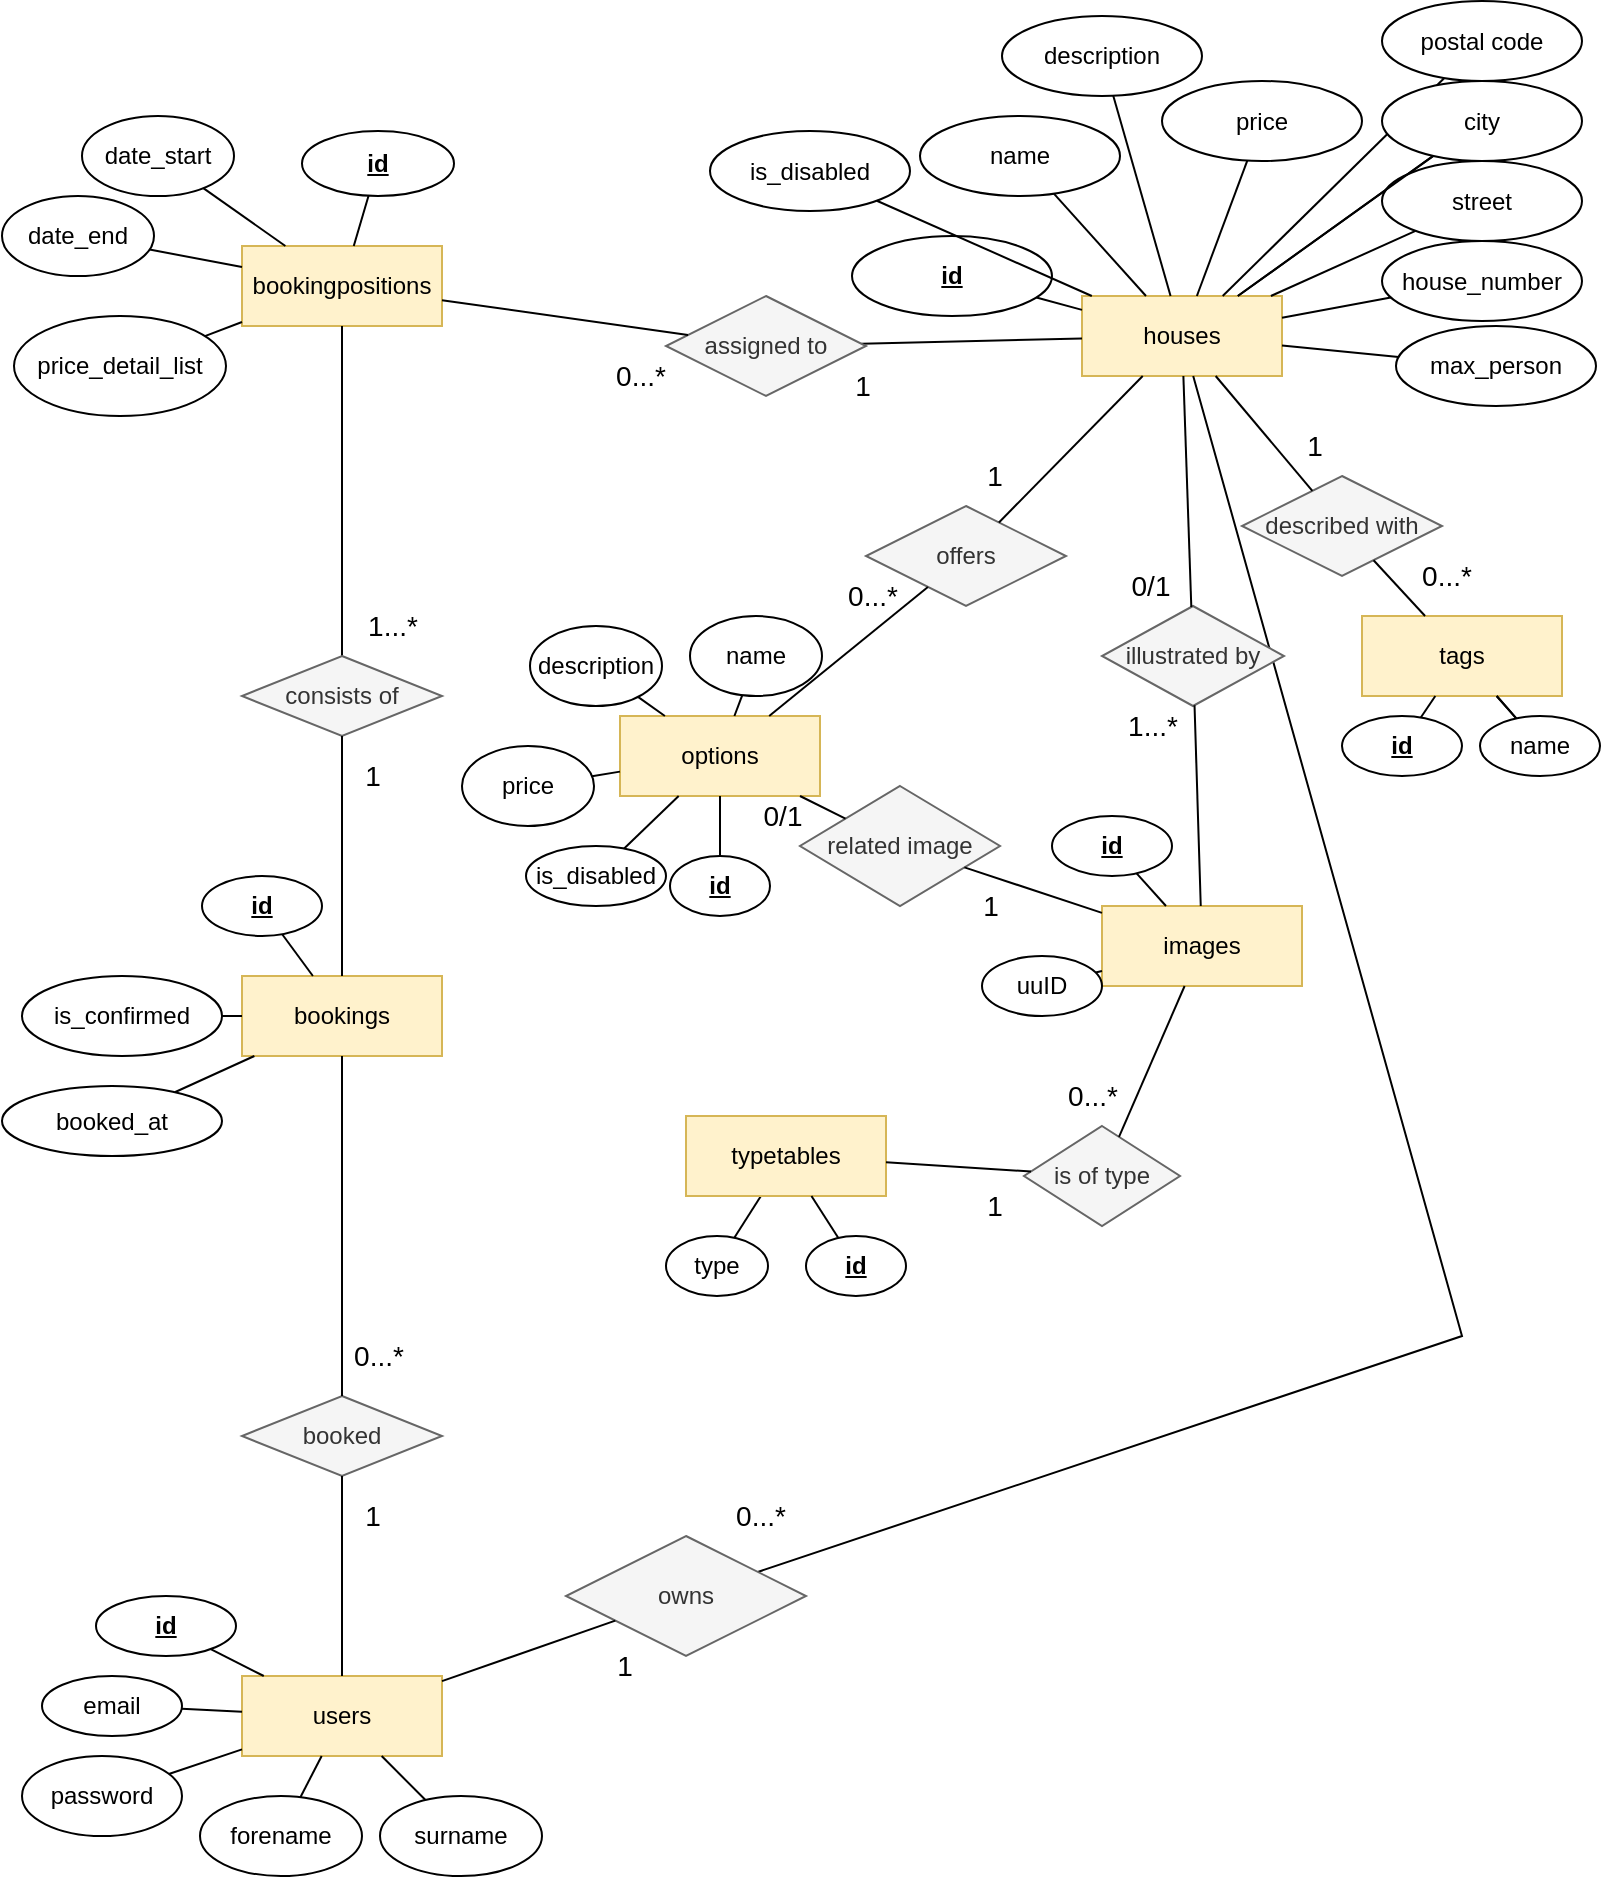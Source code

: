 <mxfile version="22.1.2" type="device">
  <diagram name="Seite-1" id="OsifApjgYvvoh2VOSOsC">
    <mxGraphModel dx="1434" dy="836" grid="1" gridSize="10" guides="1" tooltips="1" connect="1" arrows="1" fold="1" page="1" pageScale="1" pageWidth="827" pageHeight="1169" math="0" shadow="0">
      <root>
        <mxCell id="0" />
        <mxCell id="1" parent="0" />
        <mxCell id="ab5W0s9qCHvpIZwfEwE3-1" value="users" style="whiteSpace=wrap;html=1;align=center;fillColor=#fff2cc;strokeColor=#d6b656;" parent="1" vertex="1">
          <mxGeometry x="130" y="860" width="100" height="40" as="geometry" />
        </mxCell>
        <mxCell id="ab5W0s9qCHvpIZwfEwE3-3" style="rounded=0;orthogonalLoop=1;jettySize=auto;html=1;endArrow=none;endFill=0;" parent="1" source="ab5W0s9qCHvpIZwfEwE3-2" target="ab5W0s9qCHvpIZwfEwE3-1" edge="1">
          <mxGeometry relative="1" as="geometry" />
        </mxCell>
        <mxCell id="ab5W0s9qCHvpIZwfEwE3-2" value="&lt;b&gt;&lt;u&gt;id&lt;br&gt;&lt;/u&gt;&lt;/b&gt;" style="ellipse;whiteSpace=wrap;html=1;align=center;" parent="1" vertex="1">
          <mxGeometry x="57" y="820" width="70" height="30" as="geometry" />
        </mxCell>
        <mxCell id="ab5W0s9qCHvpIZwfEwE3-4" style="rounded=0;orthogonalLoop=1;jettySize=auto;html=1;endArrow=none;endFill=0;" parent="1" source="ab5W0s9qCHvpIZwfEwE3-5" target="ab5W0s9qCHvpIZwfEwE3-1" edge="1">
          <mxGeometry relative="1" as="geometry">
            <mxPoint x="306" y="840" as="targetPoint" />
          </mxGeometry>
        </mxCell>
        <mxCell id="ab5W0s9qCHvpIZwfEwE3-5" value="email" style="ellipse;whiteSpace=wrap;html=1;align=center;" parent="1" vertex="1">
          <mxGeometry x="30" y="860" width="70" height="30" as="geometry" />
        </mxCell>
        <mxCell id="ab5W0s9qCHvpIZwfEwE3-8" style="rounded=0;orthogonalLoop=1;jettySize=auto;html=1;endArrow=none;endFill=0;" parent="1" source="ab5W0s9qCHvpIZwfEwE3-9" target="ab5W0s9qCHvpIZwfEwE3-1" edge="1">
          <mxGeometry relative="1" as="geometry">
            <mxPoint x="240" y="800" as="targetPoint" />
          </mxGeometry>
        </mxCell>
        <mxCell id="ab5W0s9qCHvpIZwfEwE3-9" value="password" style="ellipse;whiteSpace=wrap;html=1;align=center;" parent="1" vertex="1">
          <mxGeometry x="20" y="900" width="80" height="40" as="geometry" />
        </mxCell>
        <mxCell id="ab5W0s9qCHvpIZwfEwE3-10" style="rounded=0;orthogonalLoop=1;jettySize=auto;html=1;endArrow=none;endFill=0;" parent="1" source="ab5W0s9qCHvpIZwfEwE3-11" target="ab5W0s9qCHvpIZwfEwE3-1" edge="1">
          <mxGeometry relative="1" as="geometry">
            <mxPoint x="217" y="770" as="targetPoint" />
          </mxGeometry>
        </mxCell>
        <mxCell id="ab5W0s9qCHvpIZwfEwE3-11" value="forename" style="ellipse;whiteSpace=wrap;html=1;align=center;" parent="1" vertex="1">
          <mxGeometry x="109" y="920" width="81" height="40" as="geometry" />
        </mxCell>
        <mxCell id="ab5W0s9qCHvpIZwfEwE3-12" style="rounded=0;orthogonalLoop=1;jettySize=auto;html=1;endArrow=none;endFill=0;" parent="1" source="ab5W0s9qCHvpIZwfEwE3-13" target="ab5W0s9qCHvpIZwfEwE3-1" edge="1">
          <mxGeometry relative="1" as="geometry">
            <mxPoint x="117" y="770" as="targetPoint" />
          </mxGeometry>
        </mxCell>
        <mxCell id="ab5W0s9qCHvpIZwfEwE3-13" value="surname" style="ellipse;whiteSpace=wrap;html=1;align=center;" parent="1" vertex="1">
          <mxGeometry x="199" y="920" width="81" height="40" as="geometry" />
        </mxCell>
        <mxCell id="ab5W0s9qCHvpIZwfEwE3-16" value="tags" style="whiteSpace=wrap;html=1;align=center;fillColor=#fff2cc;strokeColor=#d6b656;" parent="1" vertex="1">
          <mxGeometry x="690" y="330" width="100" height="40" as="geometry" />
        </mxCell>
        <mxCell id="ab5W0s9qCHvpIZwfEwE3-17" style="rounded=0;orthogonalLoop=1;jettySize=auto;html=1;endArrow=none;endFill=0;" parent="1" source="ab5W0s9qCHvpIZwfEwE3-18" target="ab5W0s9qCHvpIZwfEwE3-16" edge="1">
          <mxGeometry relative="1" as="geometry">
            <mxPoint x="668.333" y="270" as="targetPoint" />
          </mxGeometry>
        </mxCell>
        <mxCell id="ab5W0s9qCHvpIZwfEwE3-18" value="&lt;b&gt;&lt;u&gt;id&lt;/u&gt;&lt;/b&gt;" style="ellipse;whiteSpace=wrap;html=1;align=center;" parent="1" vertex="1">
          <mxGeometry x="680" y="380" width="60" height="30" as="geometry" />
        </mxCell>
        <mxCell id="ab5W0s9qCHvpIZwfEwE3-21" style="rounded=0;orthogonalLoop=1;jettySize=auto;html=1;endArrow=none;endFill=0;" parent="1" source="ab5W0s9qCHvpIZwfEwE3-22" target="ab5W0s9qCHvpIZwfEwE3-16" edge="1">
          <mxGeometry relative="1" as="geometry">
            <mxPoint x="672" y="470" as="targetPoint" />
          </mxGeometry>
        </mxCell>
        <mxCell id="ab5W0s9qCHvpIZwfEwE3-23" value="bookings" style="whiteSpace=wrap;html=1;align=center;fillColor=#fff2cc;strokeColor=#d6b656;" parent="1" vertex="1">
          <mxGeometry x="130" y="510" width="100" height="40" as="geometry" />
        </mxCell>
        <mxCell id="ab5W0s9qCHvpIZwfEwE3-24" value="bookingpositions" style="whiteSpace=wrap;html=1;align=center;fillColor=#fff2cc;strokeColor=#d6b656;" parent="1" vertex="1">
          <mxGeometry x="130" y="145" width="100" height="40" as="geometry" />
        </mxCell>
        <mxCell id="ab5W0s9qCHvpIZwfEwE3-25" style="rounded=0;orthogonalLoop=1;jettySize=auto;html=1;endArrow=none;endFill=0;" parent="1" source="ab5W0s9qCHvpIZwfEwE3-26" target="ab5W0s9qCHvpIZwfEwE3-24" edge="1">
          <mxGeometry relative="1" as="geometry">
            <mxPoint x="50" y="165" as="targetPoint" />
          </mxGeometry>
        </mxCell>
        <mxCell id="ab5W0s9qCHvpIZwfEwE3-26" value="&lt;b&gt;&lt;u&gt;id&lt;/u&gt;&lt;/b&gt;" style="ellipse;whiteSpace=wrap;html=1;align=center;" parent="1" vertex="1">
          <mxGeometry x="160" y="87.5" width="76" height="32.5" as="geometry" />
        </mxCell>
        <mxCell id="ab5W0s9qCHvpIZwfEwE3-29" value="houses" style="whiteSpace=wrap;html=1;align=center;fillColor=#fff2cc;strokeColor=#d6b656;" parent="1" vertex="1">
          <mxGeometry x="550" y="170" width="100" height="40" as="geometry" />
        </mxCell>
        <mxCell id="ab5W0s9qCHvpIZwfEwE3-32" style="rounded=0;orthogonalLoop=1;jettySize=auto;html=1;endArrow=none;endFill=0;" parent="1" source="ab5W0s9qCHvpIZwfEwE3-33" target="ab5W0s9qCHvpIZwfEwE3-24" edge="1">
          <mxGeometry relative="1" as="geometry">
            <mxPoint x="264" y="75" as="targetPoint" />
          </mxGeometry>
        </mxCell>
        <mxCell id="ab5W0s9qCHvpIZwfEwE3-33" value="date_start" style="ellipse;whiteSpace=wrap;html=1;align=center;" parent="1" vertex="1">
          <mxGeometry x="50" y="80" width="76" height="40" as="geometry" />
        </mxCell>
        <mxCell id="ab5W0s9qCHvpIZwfEwE3-34" style="rounded=0;orthogonalLoop=1;jettySize=auto;html=1;endArrow=none;endFill=0;" parent="1" source="ab5W0s9qCHvpIZwfEwE3-35" target="ab5W0s9qCHvpIZwfEwE3-24" edge="1">
          <mxGeometry relative="1" as="geometry">
            <mxPoint x="204" y="15" as="targetPoint" />
          </mxGeometry>
        </mxCell>
        <mxCell id="ab5W0s9qCHvpIZwfEwE3-35" value="date_end" style="ellipse;whiteSpace=wrap;html=1;align=center;" parent="1" vertex="1">
          <mxGeometry x="10" y="120" width="76" height="40" as="geometry" />
        </mxCell>
        <mxCell id="ab5W0s9qCHvpIZwfEwE3-36" style="rounded=0;orthogonalLoop=1;jettySize=auto;html=1;endArrow=none;endFill=0;" parent="1" source="ab5W0s9qCHvpIZwfEwE3-37" target="ab5W0s9qCHvpIZwfEwE3-29" edge="1">
          <mxGeometry relative="1" as="geometry">
            <mxPoint x="551" y="325" as="targetPoint" />
          </mxGeometry>
        </mxCell>
        <mxCell id="ab5W0s9qCHvpIZwfEwE3-37" value="&lt;b&gt;&lt;u&gt;id&lt;/u&gt;&lt;/b&gt;" style="ellipse;whiteSpace=wrap;html=1;align=center;" parent="1" vertex="1">
          <mxGeometry x="435" y="140" width="100" height="40" as="geometry" />
        </mxCell>
        <mxCell id="ab5W0s9qCHvpIZwfEwE3-38" style="rounded=0;orthogonalLoop=1;jettySize=auto;html=1;endArrow=none;endFill=0;" parent="1" source="ab5W0s9qCHvpIZwfEwE3-39" target="ab5W0s9qCHvpIZwfEwE3-29" edge="1">
          <mxGeometry relative="1" as="geometry">
            <mxPoint x="571" y="317.5" as="targetPoint" />
          </mxGeometry>
        </mxCell>
        <mxCell id="ab5W0s9qCHvpIZwfEwE3-39" value="description" style="ellipse;whiteSpace=wrap;html=1;align=center;" parent="1" vertex="1">
          <mxGeometry x="510" y="30" width="100" height="40" as="geometry" />
        </mxCell>
        <mxCell id="ab5W0s9qCHvpIZwfEwE3-40" style="rounded=0;orthogonalLoop=1;jettySize=auto;html=1;endArrow=none;endFill=0;" parent="1" source="ab5W0s9qCHvpIZwfEwE3-41" target="ab5W0s9qCHvpIZwfEwE3-29" edge="1">
          <mxGeometry relative="1" as="geometry">
            <mxPoint x="610" y="305" as="targetPoint" />
          </mxGeometry>
        </mxCell>
        <mxCell id="ab5W0s9qCHvpIZwfEwE3-41" value="price" style="ellipse;whiteSpace=wrap;html=1;align=center;" parent="1" vertex="1">
          <mxGeometry x="590" y="62.5" width="100" height="40" as="geometry" />
        </mxCell>
        <mxCell id="ab5W0s9qCHvpIZwfEwE3-42" style="rounded=0;orthogonalLoop=1;jettySize=auto;html=1;endArrow=none;endFill=0;" parent="1" source="ab5W0s9qCHvpIZwfEwE3-43" target="ab5W0s9qCHvpIZwfEwE3-29" edge="1">
          <mxGeometry relative="1" as="geometry">
            <mxPoint x="660" y="305" as="targetPoint" />
          </mxGeometry>
        </mxCell>
        <mxCell id="ab5W0s9qCHvpIZwfEwE3-53" style="rounded=0;orthogonalLoop=1;jettySize=auto;html=1;endArrow=none;endFill=0;" parent="1" source="ab5W0s9qCHvpIZwfEwE3-44" target="ab5W0s9qCHvpIZwfEwE3-29" edge="1">
          <mxGeometry relative="1" as="geometry">
            <Array as="points">
              <mxPoint x="740" y="690" />
            </Array>
          </mxGeometry>
        </mxCell>
        <mxCell id="ab5W0s9qCHvpIZwfEwE3-44" value="owns" style="shape=rhombus;perimeter=rhombusPerimeter;whiteSpace=wrap;html=1;align=center;fillColor=#f5f5f5;strokeColor=#666666;fontColor=#333333;" parent="1" vertex="1">
          <mxGeometry x="292" y="790" width="120" height="60" as="geometry" />
        </mxCell>
        <mxCell id="ab5W0s9qCHvpIZwfEwE3-45" style="rounded=0;orthogonalLoop=1;jettySize=auto;html=1;endArrow=none;endFill=0;" parent="1" source="ab5W0s9qCHvpIZwfEwE3-46" target="ab5W0s9qCHvpIZwfEwE3-29" edge="1">
          <mxGeometry relative="1" as="geometry">
            <mxPoint x="630" y="330" as="targetPoint" />
          </mxGeometry>
        </mxCell>
        <mxCell id="ab5W0s9qCHvpIZwfEwE3-46" value="street" style="ellipse;whiteSpace=wrap;html=1;align=center;" parent="1" vertex="1">
          <mxGeometry x="700" y="102.5" width="100" height="40" as="geometry" />
        </mxCell>
        <mxCell id="ab5W0s9qCHvpIZwfEwE3-47" style="rounded=0;orthogonalLoop=1;jettySize=auto;html=1;endArrow=none;endFill=0;" parent="1" source="ab5W0s9qCHvpIZwfEwE3-43" target="ab5W0s9qCHvpIZwfEwE3-29" edge="1">
          <mxGeometry relative="1" as="geometry">
            <mxPoint x="570" y="350" as="targetPoint" />
          </mxGeometry>
        </mxCell>
        <mxCell id="ab5W0s9qCHvpIZwfEwE3-48" value="house_number" style="ellipse;whiteSpace=wrap;html=1;align=center;" parent="1" vertex="1">
          <mxGeometry x="700" y="142.5" width="100" height="40" as="geometry" />
        </mxCell>
        <mxCell id="ab5W0s9qCHvpIZwfEwE3-49" style="rounded=0;orthogonalLoop=1;jettySize=auto;html=1;endArrow=none;endFill=0;" parent="1" source="ab5W0s9qCHvpIZwfEwE3-50" target="ab5W0s9qCHvpIZwfEwE3-29" edge="1">
          <mxGeometry relative="1" as="geometry">
            <mxPoint x="520" y="320" as="targetPoint" />
          </mxGeometry>
        </mxCell>
        <mxCell id="ab5W0s9qCHvpIZwfEwE3-50" value="postal code" style="ellipse;whiteSpace=wrap;html=1;align=center;" parent="1" vertex="1">
          <mxGeometry x="700" y="22.5" width="100" height="40" as="geometry" />
        </mxCell>
        <mxCell id="ab5W0s9qCHvpIZwfEwE3-51" style="rounded=0;orthogonalLoop=1;jettySize=auto;html=1;endArrow=none;endFill=0;" parent="1" source="ab5W0s9qCHvpIZwfEwE3-52" target="ab5W0s9qCHvpIZwfEwE3-29" edge="1">
          <mxGeometry relative="1" as="geometry">
            <mxPoint x="660" y="130" as="targetPoint" />
          </mxGeometry>
        </mxCell>
        <mxCell id="ab5W0s9qCHvpIZwfEwE3-52" value="name" style="ellipse;whiteSpace=wrap;html=1;align=center;" parent="1" vertex="1">
          <mxGeometry x="469" y="80" width="100" height="40" as="geometry" />
        </mxCell>
        <mxCell id="ab5W0s9qCHvpIZwfEwE3-54" style="rounded=0;orthogonalLoop=1;jettySize=auto;html=1;endArrow=none;endFill=0;" parent="1" source="ab5W0s9qCHvpIZwfEwE3-1" target="ab5W0s9qCHvpIZwfEwE3-44" edge="1">
          <mxGeometry relative="1" as="geometry">
            <mxPoint x="314" y="749" as="sourcePoint" />
            <mxPoint x="438" y="610" as="targetPoint" />
          </mxGeometry>
        </mxCell>
        <mxCell id="ab5W0s9qCHvpIZwfEwE3-56" style="rounded=0;orthogonalLoop=1;jettySize=auto;html=1;endArrow=none;endFill=0;" parent="1" source="ab5W0s9qCHvpIZwfEwE3-55" target="ab5W0s9qCHvpIZwfEwE3-29" edge="1">
          <mxGeometry relative="1" as="geometry" />
        </mxCell>
        <mxCell id="ab5W0s9qCHvpIZwfEwE3-55" value="assigned to" style="shape=rhombus;perimeter=rhombusPerimeter;whiteSpace=wrap;html=1;align=center;fillColor=#f5f5f5;strokeColor=#666666;fontColor=#333333;" parent="1" vertex="1">
          <mxGeometry x="342" y="170" width="100" height="50" as="geometry" />
        </mxCell>
        <mxCell id="ab5W0s9qCHvpIZwfEwE3-57" style="rounded=0;orthogonalLoop=1;jettySize=auto;html=1;endArrow=none;endFill=0;" parent="1" source="ab5W0s9qCHvpIZwfEwE3-24" target="ab5W0s9qCHvpIZwfEwE3-55" edge="1">
          <mxGeometry relative="1" as="geometry">
            <mxPoint x="-96" y="330" as="sourcePoint" />
            <mxPoint x="191" y="195" as="targetPoint" />
          </mxGeometry>
        </mxCell>
        <mxCell id="ab5W0s9qCHvpIZwfEwE3-58" value="described with" style="shape=rhombus;perimeter=rhombusPerimeter;whiteSpace=wrap;html=1;align=center;fillColor=#f5f5f5;fontColor=#333333;strokeColor=#666666;" parent="1" vertex="1">
          <mxGeometry x="630" y="260" width="100" height="50" as="geometry" />
        </mxCell>
        <mxCell id="ab5W0s9qCHvpIZwfEwE3-59" style="rounded=0;orthogonalLoop=1;jettySize=auto;html=1;endArrow=none;endFill=0;" parent="1" source="ab5W0s9qCHvpIZwfEwE3-58" target="ab5W0s9qCHvpIZwfEwE3-29" edge="1">
          <mxGeometry relative="1" as="geometry">
            <mxPoint x="494.5" y="432" as="sourcePoint" />
            <mxPoint x="505.5" y="330" as="targetPoint" />
          </mxGeometry>
        </mxCell>
        <mxCell id="ab5W0s9qCHvpIZwfEwE3-60" style="rounded=0;orthogonalLoop=1;jettySize=auto;html=1;endArrow=none;endFill=0;" parent="1" source="ab5W0s9qCHvpIZwfEwE3-58" target="ab5W0s9qCHvpIZwfEwE3-16" edge="1">
          <mxGeometry relative="1" as="geometry">
            <mxPoint x="657" y="287" as="sourcePoint" />
            <mxPoint x="631" y="240" as="targetPoint" />
          </mxGeometry>
        </mxCell>
        <mxCell id="ab5W0s9qCHvpIZwfEwE3-61" value="" style="rounded=0;orthogonalLoop=1;jettySize=auto;html=1;endArrow=none;endFill=0;" parent="1" source="ab5W0s9qCHvpIZwfEwE3-48" target="ab5W0s9qCHvpIZwfEwE3-29" edge="1">
          <mxGeometry relative="1" as="geometry">
            <mxPoint x="629" y="190" as="targetPoint" />
            <mxPoint x="733" y="79" as="sourcePoint" />
          </mxGeometry>
        </mxCell>
        <mxCell id="ab5W0s9qCHvpIZwfEwE3-43" value="city" style="ellipse;whiteSpace=wrap;html=1;align=center;" parent="1" vertex="1">
          <mxGeometry x="700" y="62.5" width="100" height="40" as="geometry" />
        </mxCell>
        <mxCell id="ab5W0s9qCHvpIZwfEwE3-63" style="rounded=0;orthogonalLoop=1;jettySize=auto;html=1;endArrow=none;endFill=0;" parent="1" source="ab5W0s9qCHvpIZwfEwE3-62" target="ab5W0s9qCHvpIZwfEwE3-24" edge="1">
          <mxGeometry relative="1" as="geometry" />
        </mxCell>
        <mxCell id="ab5W0s9qCHvpIZwfEwE3-62" value="consists of" style="shape=rhombus;perimeter=rhombusPerimeter;whiteSpace=wrap;html=1;align=center;fillColor=#f5f5f5;strokeColor=#666666;fontColor=#333333;" parent="1" vertex="1">
          <mxGeometry x="130" y="350" width="100" height="40" as="geometry" />
        </mxCell>
        <mxCell id="ab5W0s9qCHvpIZwfEwE3-64" style="rounded=0;orthogonalLoop=1;jettySize=auto;html=1;endArrow=none;endFill=0;" parent="1" source="ab5W0s9qCHvpIZwfEwE3-23" target="ab5W0s9qCHvpIZwfEwE3-62" edge="1">
          <mxGeometry relative="1" as="geometry">
            <mxPoint x="183" y="143" as="sourcePoint" />
            <mxPoint x="159" y="48" as="targetPoint" />
          </mxGeometry>
        </mxCell>
        <mxCell id="ab5W0s9qCHvpIZwfEwE3-65" style="rounded=0;orthogonalLoop=1;jettySize=auto;html=1;endArrow=none;endFill=0;" parent="1" source="ab5W0s9qCHvpIZwfEwE3-81" target="ab5W0s9qCHvpIZwfEwE3-23" edge="1">
          <mxGeometry relative="1" as="geometry">
            <mxPoint x="13" y="238" as="targetPoint" />
            <mxPoint x="150.09" y="489.126" as="sourcePoint" />
          </mxGeometry>
        </mxCell>
        <mxCell id="ab5W0s9qCHvpIZwfEwE3-67" value="booked" style="shape=rhombus;perimeter=rhombusPerimeter;whiteSpace=wrap;html=1;align=center;fillColor=#f5f5f5;strokeColor=#666666;fontColor=#333333;" parent="1" vertex="1">
          <mxGeometry x="130" y="720" width="100" height="40" as="geometry" />
        </mxCell>
        <mxCell id="ab5W0s9qCHvpIZwfEwE3-69" style="rounded=0;orthogonalLoop=1;jettySize=auto;html=1;endArrow=none;endFill=0;" parent="1" source="ab5W0s9qCHvpIZwfEwE3-23" target="ab5W0s9qCHvpIZwfEwE3-67" edge="1">
          <mxGeometry relative="1" as="geometry">
            <mxPoint x="180" y="360" as="sourcePoint" />
            <mxPoint x="218" y="284" as="targetPoint" />
          </mxGeometry>
        </mxCell>
        <mxCell id="ab5W0s9qCHvpIZwfEwE3-70" style="rounded=0;orthogonalLoop=1;jettySize=auto;html=1;endArrow=none;endFill=0;" parent="1" source="ab5W0s9qCHvpIZwfEwE3-1" target="ab5W0s9qCHvpIZwfEwE3-67" edge="1">
          <mxGeometry relative="1" as="geometry">
            <mxPoint x="168" y="400" as="sourcePoint" />
            <mxPoint x="153" y="542" as="targetPoint" />
          </mxGeometry>
        </mxCell>
        <mxCell id="ab5W0s9qCHvpIZwfEwE3-81" value="&lt;b&gt;&lt;u&gt;id&lt;/u&gt;&lt;/b&gt;" style="ellipse;whiteSpace=wrap;html=1;align=center;" parent="1" vertex="1">
          <mxGeometry x="110" y="460" width="60" height="30" as="geometry" />
        </mxCell>
        <mxCell id="ab5W0s9qCHvpIZwfEwE3-82" value="images" style="whiteSpace=wrap;html=1;align=center;fillColor=#fff2cc;strokeColor=#d6b656;" parent="1" vertex="1">
          <mxGeometry x="560" y="475" width="100" height="40" as="geometry" />
        </mxCell>
        <mxCell id="ab5W0s9qCHvpIZwfEwE3-83" style="rounded=0;orthogonalLoop=1;jettySize=auto;html=1;endArrow=none;endFill=0;" parent="1" source="ab5W0s9qCHvpIZwfEwE3-84" target="ab5W0s9qCHvpIZwfEwE3-82" edge="1">
          <mxGeometry relative="1" as="geometry">
            <mxPoint x="374" y="250" as="targetPoint" />
            <mxPoint x="359.09" y="229.126" as="sourcePoint" />
          </mxGeometry>
        </mxCell>
        <mxCell id="ab5W0s9qCHvpIZwfEwE3-84" value="&lt;b&gt;&lt;u&gt;id&lt;/u&gt;&lt;/b&gt;" style="ellipse;whiteSpace=wrap;html=1;align=center;" parent="1" vertex="1">
          <mxGeometry x="535" y="430" width="60" height="30" as="geometry" />
        </mxCell>
        <mxCell id="ab5W0s9qCHvpIZwfEwE3-89" value="illustrated by" style="shape=rhombus;perimeter=rhombusPerimeter;whiteSpace=wrap;html=1;align=center;fillColor=#f5f5f5;strokeColor=#666666;fontColor=#333333;" parent="1" vertex="1">
          <mxGeometry x="560" y="325" width="91" height="50" as="geometry" />
        </mxCell>
        <mxCell id="ab5W0s9qCHvpIZwfEwE3-90" style="rounded=0;orthogonalLoop=1;jettySize=auto;html=1;endArrow=none;endFill=0;" parent="1" source="ab5W0s9qCHvpIZwfEwE3-89" target="ab5W0s9qCHvpIZwfEwE3-29" edge="1">
          <mxGeometry relative="1" as="geometry">
            <mxPoint x="230" y="610" as="sourcePoint" />
            <mxPoint x="230" y="490" as="targetPoint" />
          </mxGeometry>
        </mxCell>
        <mxCell id="ab5W0s9qCHvpIZwfEwE3-91" style="rounded=0;orthogonalLoop=1;jettySize=auto;html=1;endArrow=none;endFill=0;" parent="1" source="ab5W0s9qCHvpIZwfEwE3-82" target="ab5W0s9qCHvpIZwfEwE3-89" edge="1">
          <mxGeometry relative="1" as="geometry">
            <mxPoint x="239" y="650" as="sourcePoint" />
            <mxPoint x="239" y="530" as="targetPoint" />
          </mxGeometry>
        </mxCell>
        <mxCell id="ab5W0s9qCHvpIZwfEwE3-92" style="rounded=0;orthogonalLoop=1;jettySize=auto;html=1;endArrow=none;endFill=0;" parent="1" source="ab5W0s9qCHvpIZwfEwE3-93" target="ab5W0s9qCHvpIZwfEwE3-23" edge="1">
          <mxGeometry relative="1" as="geometry">
            <mxPoint x="84" y="64.5" as="targetPoint" />
          </mxGeometry>
        </mxCell>
        <mxCell id="ab5W0s9qCHvpIZwfEwE3-93" value="is_confirmed" style="ellipse;whiteSpace=wrap;html=1;align=center;" parent="1" vertex="1">
          <mxGeometry x="20" y="510" width="100" height="40" as="geometry" />
        </mxCell>
        <mxCell id="ab5W0s9qCHvpIZwfEwE3-94" style="rounded=0;orthogonalLoop=1;jettySize=auto;html=1;endArrow=none;endFill=0;" parent="1" source="ab5W0s9qCHvpIZwfEwE3-22" target="ab5W0s9qCHvpIZwfEwE3-16" edge="1">
          <mxGeometry relative="1" as="geometry">
            <mxPoint x="748" y="470" as="targetPoint" />
          </mxGeometry>
        </mxCell>
        <mxCell id="ab5W0s9qCHvpIZwfEwE3-22" value="name" style="ellipse;whiteSpace=wrap;html=1;align=center;" parent="1" vertex="1">
          <mxGeometry x="749" y="380" width="60" height="30" as="geometry" />
        </mxCell>
        <mxCell id="ab5W0s9qCHvpIZwfEwE3-106" style="rounded=0;orthogonalLoop=1;jettySize=auto;html=1;endArrow=none;endFill=0;" parent="1" source="ab5W0s9qCHvpIZwfEwE3-107" target="ab5W0s9qCHvpIZwfEwE3-23" edge="1">
          <mxGeometry relative="1" as="geometry">
            <mxPoint x="102" y="87" as="targetPoint" />
          </mxGeometry>
        </mxCell>
        <mxCell id="ab5W0s9qCHvpIZwfEwE3-107" value="booked_at" style="ellipse;whiteSpace=wrap;html=1;align=center;" parent="1" vertex="1">
          <mxGeometry x="10" y="565" width="110" height="35" as="geometry" />
        </mxCell>
        <mxCell id="ab5W0s9qCHvpIZwfEwE3-112" value="is_disabled" style="ellipse;whiteSpace=wrap;html=1;align=center;" parent="1" vertex="1">
          <mxGeometry x="364" y="87.5" width="100" height="40" as="geometry" />
        </mxCell>
        <mxCell id="ab5W0s9qCHvpIZwfEwE3-113" value="" style="rounded=0;orthogonalLoop=1;jettySize=auto;html=1;endArrow=none;endFill=0;" parent="1" source="ab5W0s9qCHvpIZwfEwE3-112" target="ab5W0s9qCHvpIZwfEwE3-29" edge="1">
          <mxGeometry relative="1" as="geometry">
            <mxPoint x="665" y="238.5" as="targetPoint" />
            <mxPoint x="748" y="136.5" as="sourcePoint" />
          </mxGeometry>
        </mxCell>
        <mxCell id="3T7cJo7FmOZhtldxoi6--1" value="options" style="whiteSpace=wrap;html=1;align=center;fillColor=#fff2cc;strokeColor=#d6b656;" parent="1" vertex="1">
          <mxGeometry x="319" y="380" width="100" height="40" as="geometry" />
        </mxCell>
        <mxCell id="3T7cJo7FmOZhtldxoi6--2" value="is_disabled" style="ellipse;whiteSpace=wrap;html=1;align=center;" parent="1" vertex="1">
          <mxGeometry x="272" y="445" width="70" height="30" as="geometry" />
        </mxCell>
        <mxCell id="3T7cJo7FmOZhtldxoi6--3" value="" style="rounded=0;orthogonalLoop=1;jettySize=auto;html=1;endArrow=none;endFill=0;" parent="1" source="3T7cJo7FmOZhtldxoi6--2" target="3T7cJo7FmOZhtldxoi6--1" edge="1">
          <mxGeometry relative="1" as="geometry">
            <mxPoint x="273" y="565" as="targetPoint" />
            <mxPoint x="381" y="525" as="sourcePoint" />
          </mxGeometry>
        </mxCell>
        <mxCell id="3T7cJo7FmOZhtldxoi6--10" style="rounded=0;orthogonalLoop=1;jettySize=auto;html=1;endArrow=none;endFill=0;" parent="1" source="3T7cJo7FmOZhtldxoi6--11" target="ab5W0s9qCHvpIZwfEwE3-24" edge="1">
          <mxGeometry relative="1" as="geometry">
            <mxPoint x="213" y="297.5" as="targetPoint" />
          </mxGeometry>
        </mxCell>
        <mxCell id="3T7cJo7FmOZhtldxoi6--11" value="price_detail_list" style="ellipse;whiteSpace=wrap;html=1;align=center;" parent="1" vertex="1">
          <mxGeometry x="16" y="180" width="106" height="50" as="geometry" />
        </mxCell>
        <mxCell id="3T7cJo7FmOZhtldxoi6--13" style="rounded=0;orthogonalLoop=1;jettySize=auto;html=1;endArrow=none;endFill=0;" parent="1" source="3T7cJo7FmOZhtldxoi6--12" target="3T7cJo7FmOZhtldxoi6--21" edge="1">
          <mxGeometry relative="1" as="geometry" />
        </mxCell>
        <mxCell id="3T7cJo7FmOZhtldxoi6--12" value="type" style="ellipse;whiteSpace=wrap;html=1;align=center;" parent="1" vertex="1">
          <mxGeometry x="342" y="640" width="51" height="30" as="geometry" />
        </mxCell>
        <mxCell id="3T7cJo7FmOZhtldxoi6--16" style="rounded=0;orthogonalLoop=1;jettySize=auto;html=1;endArrow=none;endFill=0;" parent="1" source="3T7cJo7FmOZhtldxoi6--17" target="ab5W0s9qCHvpIZwfEwE3-82" edge="1">
          <mxGeometry relative="1" as="geometry">
            <mxPoint x="236" y="322.5" as="targetPoint" />
          </mxGeometry>
        </mxCell>
        <mxCell id="3T7cJo7FmOZhtldxoi6--17" value="uuID" style="ellipse;whiteSpace=wrap;html=1;align=center;" parent="1" vertex="1">
          <mxGeometry x="500" y="500" width="60" height="30" as="geometry" />
        </mxCell>
        <mxCell id="3T7cJo7FmOZhtldxoi6--21" value="typetables" style="whiteSpace=wrap;html=1;align=center;fillColor=#fff2cc;strokeColor=#d6b656;" parent="1" vertex="1">
          <mxGeometry x="352" y="580" width="100" height="40" as="geometry" />
        </mxCell>
        <mxCell id="3T7cJo7FmOZhtldxoi6--23" value="is of type" style="shape=rhombus;perimeter=rhombusPerimeter;whiteSpace=wrap;html=1;align=center;fillColor=#f5f5f5;strokeColor=#666666;fontColor=#333333;" parent="1" vertex="1">
          <mxGeometry x="521" y="585" width="78" height="50" as="geometry" />
        </mxCell>
        <mxCell id="3T7cJo7FmOZhtldxoi6--24" style="rounded=0;orthogonalLoop=1;jettySize=auto;html=1;endArrow=none;endFill=0;" parent="1" source="3T7cJo7FmOZhtldxoi6--25" target="3T7cJo7FmOZhtldxoi6--21" edge="1">
          <mxGeometry relative="1" as="geometry">
            <mxPoint x="449" y="520" as="targetPoint" />
          </mxGeometry>
        </mxCell>
        <mxCell id="3T7cJo7FmOZhtldxoi6--25" value="&lt;b&gt;&lt;u&gt;id&lt;/u&gt;&lt;/b&gt;" style="ellipse;whiteSpace=wrap;html=1;align=center;" parent="1" vertex="1">
          <mxGeometry x="412" y="640" width="50" height="30" as="geometry" />
        </mxCell>
        <mxCell id="3T7cJo7FmOZhtldxoi6--29" style="rounded=0;orthogonalLoop=1;jettySize=auto;html=1;endArrow=none;endFill=0;" parent="1" source="3T7cJo7FmOZhtldxoi6--23" target="3T7cJo7FmOZhtldxoi6--21" edge="1">
          <mxGeometry relative="1" as="geometry">
            <mxPoint x="521" y="670" as="targetPoint" />
            <mxPoint x="540" y="661" as="sourcePoint" />
          </mxGeometry>
        </mxCell>
        <mxCell id="3T7cJo7FmOZhtldxoi6--30" style="rounded=0;orthogonalLoop=1;jettySize=auto;html=1;endArrow=none;endFill=0;" parent="1" source="ab5W0s9qCHvpIZwfEwE3-82" target="3T7cJo7FmOZhtldxoi6--23" edge="1">
          <mxGeometry relative="1" as="geometry">
            <mxPoint x="343" y="530" as="targetPoint" />
            <mxPoint x="306" y="485" as="sourcePoint" />
          </mxGeometry>
        </mxCell>
        <mxCell id="3T7cJo7FmOZhtldxoi6--32" value="related image" style="shape=rhombus;perimeter=rhombusPerimeter;whiteSpace=wrap;html=1;align=center;fillColor=#f5f5f5;strokeColor=#666666;fontColor=#333333;" parent="1" vertex="1">
          <mxGeometry x="409" y="415" width="100" height="60" as="geometry" />
        </mxCell>
        <mxCell id="3T7cJo7FmOZhtldxoi6--33" style="rounded=0;orthogonalLoop=1;jettySize=auto;html=1;endArrow=none;endFill=0;" parent="1" source="3T7cJo7FmOZhtldxoi6--32" target="3T7cJo7FmOZhtldxoi6--1" edge="1">
          <mxGeometry relative="1" as="geometry">
            <mxPoint x="656.401" y="575" as="targetPoint" />
            <mxPoint x="705.29" y="633.5" as="sourcePoint" />
          </mxGeometry>
        </mxCell>
        <mxCell id="3T7cJo7FmOZhtldxoi6--34" style="rounded=0;orthogonalLoop=1;jettySize=auto;html=1;endArrow=none;endFill=0;" parent="1" source="ab5W0s9qCHvpIZwfEwE3-82" target="3T7cJo7FmOZhtldxoi6--32" edge="1">
          <mxGeometry relative="1" as="geometry">
            <mxPoint x="628.29" y="527.5" as="targetPoint" />
            <mxPoint x="490.0" y="320" as="sourcePoint" />
          </mxGeometry>
        </mxCell>
        <mxCell id="3T7cJo7FmOZhtldxoi6--35" style="rounded=0;orthogonalLoop=1;jettySize=auto;html=1;endArrow=none;endFill=0;" parent="1" source="3T7cJo7FmOZhtldxoi6--36" target="3T7cJo7FmOZhtldxoi6--1" edge="1">
          <mxGeometry relative="1" as="geometry">
            <mxPoint x="422" y="530" as="targetPoint" />
          </mxGeometry>
        </mxCell>
        <mxCell id="3T7cJo7FmOZhtldxoi6--36" value="name" style="ellipse;whiteSpace=wrap;html=1;align=center;" parent="1" vertex="1">
          <mxGeometry x="354" y="330" width="66" height="40" as="geometry" />
        </mxCell>
        <mxCell id="3T7cJo7FmOZhtldxoi6--37" style="rounded=0;orthogonalLoop=1;jettySize=auto;html=1;endArrow=none;endFill=0;" parent="1" source="3T7cJo7FmOZhtldxoi6--38" target="3T7cJo7FmOZhtldxoi6--1" edge="1">
          <mxGeometry relative="1" as="geometry">
            <mxPoint x="444" y="600" as="targetPoint" />
          </mxGeometry>
        </mxCell>
        <mxCell id="3T7cJo7FmOZhtldxoi6--38" value="price" style="ellipse;whiteSpace=wrap;html=1;align=center;" parent="1" vertex="1">
          <mxGeometry x="240" y="395" width="66" height="40" as="geometry" />
        </mxCell>
        <mxCell id="3T7cJo7FmOZhtldxoi6--39" style="rounded=0;orthogonalLoop=1;jettySize=auto;html=1;endArrow=none;endFill=0;" parent="1" source="3T7cJo7FmOZhtldxoi6--40" target="3T7cJo7FmOZhtldxoi6--1" edge="1">
          <mxGeometry relative="1" as="geometry">
            <mxPoint x="434" y="597" as="targetPoint" />
          </mxGeometry>
        </mxCell>
        <mxCell id="3T7cJo7FmOZhtldxoi6--40" value="description" style="ellipse;whiteSpace=wrap;html=1;align=center;" parent="1" vertex="1">
          <mxGeometry x="274" y="335" width="66" height="40" as="geometry" />
        </mxCell>
        <mxCell id="D0U0qlArmKWDQ3RE8Xp4-1" value="&lt;font style=&quot;font-size: 14px;&quot;&gt;0...*&lt;/font&gt;" style="text;html=1;align=center;verticalAlign=middle;resizable=0;points=[];autosize=1;strokeColor=none;fillColor=none;fontSize=14;" parent="1" vertex="1">
          <mxGeometry x="364" y="765" width="50" height="30" as="geometry" />
        </mxCell>
        <mxCell id="D0U0qlArmKWDQ3RE8Xp4-2" value="&lt;font style=&quot;font-size: 14px;&quot;&gt;1&lt;/font&gt;" style="text;html=1;align=center;verticalAlign=middle;resizable=0;points=[];autosize=1;strokeColor=none;fillColor=none;fontSize=14;" parent="1" vertex="1">
          <mxGeometry x="306" y="840" width="30" height="30" as="geometry" />
        </mxCell>
        <mxCell id="D0U0qlArmKWDQ3RE8Xp4-3" value="&lt;font style=&quot;font-size: 14px;&quot;&gt;1&lt;/font&gt;" style="text;html=1;align=center;verticalAlign=middle;resizable=0;points=[];autosize=1;strokeColor=none;fillColor=none;fontSize=14;" parent="1" vertex="1">
          <mxGeometry x="424.5" y="200" width="30" height="30" as="geometry" />
        </mxCell>
        <mxCell id="D0U0qlArmKWDQ3RE8Xp4-4" value="&lt;font style=&quot;font-size: 14px;&quot;&gt;0...*&lt;/font&gt;" style="text;html=1;align=center;verticalAlign=middle;resizable=0;points=[];autosize=1;strokeColor=none;fillColor=none;fontSize=14;" parent="1" vertex="1">
          <mxGeometry x="304" y="195" width="50" height="30" as="geometry" />
        </mxCell>
        <mxCell id="D0U0qlArmKWDQ3RE8Xp4-5" value="&lt;font style=&quot;font-size: 14px;&quot;&gt;1...*&lt;/font&gt;" style="text;html=1;align=center;verticalAlign=middle;resizable=0;points=[];autosize=1;strokeColor=none;fillColor=none;fontSize=14;" parent="1" vertex="1">
          <mxGeometry x="180" y="320" width="50" height="30" as="geometry" />
        </mxCell>
        <mxCell id="D0U0qlArmKWDQ3RE8Xp4-6" value="&lt;font style=&quot;font-size: 14px;&quot;&gt;1&lt;/font&gt;" style="text;html=1;align=center;verticalAlign=middle;resizable=0;points=[];autosize=1;strokeColor=none;fillColor=none;fontSize=14;" parent="1" vertex="1">
          <mxGeometry x="180" y="395" width="30" height="30" as="geometry" />
        </mxCell>
        <mxCell id="D0U0qlArmKWDQ3RE8Xp4-7" value="&lt;font style=&quot;font-size: 14px;&quot;&gt;1&lt;/font&gt;" style="text;html=1;align=center;verticalAlign=middle;resizable=0;points=[];autosize=1;strokeColor=none;fillColor=none;fontSize=14;" parent="1" vertex="1">
          <mxGeometry x="180" y="765" width="30" height="30" as="geometry" />
        </mxCell>
        <mxCell id="D0U0qlArmKWDQ3RE8Xp4-8" value="&lt;font style=&quot;font-size: 14px;&quot;&gt;0...*&lt;/font&gt;" style="text;html=1;align=center;verticalAlign=middle;resizable=0;points=[];autosize=1;strokeColor=none;fillColor=none;fontSize=14;" parent="1" vertex="1">
          <mxGeometry x="173" y="685" width="50" height="30" as="geometry" />
        </mxCell>
        <mxCell id="D0U0qlArmKWDQ3RE8Xp4-9" value="&lt;font style=&quot;font-size: 14px;&quot;&gt;1&lt;/font&gt;" style="text;html=1;align=center;verticalAlign=middle;resizable=0;points=[];autosize=1;strokeColor=none;fillColor=none;fontSize=14;" parent="1" vertex="1">
          <mxGeometry x="651" y="230" width="30" height="30" as="geometry" />
        </mxCell>
        <mxCell id="D0U0qlArmKWDQ3RE8Xp4-10" value="&lt;font style=&quot;font-size: 14px;&quot;&gt;0...*&lt;/font&gt;" style="text;html=1;align=center;verticalAlign=middle;resizable=0;points=[];autosize=1;strokeColor=none;fillColor=none;fontSize=14;" parent="1" vertex="1">
          <mxGeometry x="707" y="295" width="50" height="30" as="geometry" />
        </mxCell>
        <mxCell id="D0U0qlArmKWDQ3RE8Xp4-11" value="&lt;font style=&quot;font-size: 14px;&quot;&gt;0/1&lt;/font&gt;" style="text;html=1;align=center;verticalAlign=middle;resizable=0;points=[];autosize=1;strokeColor=none;fillColor=none;fontSize=14;" parent="1" vertex="1">
          <mxGeometry x="564" y="300" width="40" height="30" as="geometry" />
        </mxCell>
        <mxCell id="D0U0qlArmKWDQ3RE8Xp4-12" value="&lt;font style=&quot;font-size: 14px;&quot;&gt;1...*&lt;/font&gt;" style="text;html=1;align=center;verticalAlign=middle;resizable=0;points=[];autosize=1;strokeColor=none;fillColor=none;fontSize=14;" parent="1" vertex="1">
          <mxGeometry x="560" y="370" width="50" height="30" as="geometry" />
        </mxCell>
        <mxCell id="D0U0qlArmKWDQ3RE8Xp4-13" value="&lt;font style=&quot;font-size: 14px;&quot;&gt;1&lt;/font&gt;" style="text;html=1;align=center;verticalAlign=middle;resizable=0;points=[];autosize=1;strokeColor=none;fillColor=none;fontSize=14;" parent="1" vertex="1">
          <mxGeometry x="491" y="610" width="30" height="30" as="geometry" />
        </mxCell>
        <mxCell id="D0U0qlArmKWDQ3RE8Xp4-14" value="&lt;font style=&quot;font-size: 14px;&quot;&gt;0...*&lt;/font&gt;" style="text;html=1;align=center;verticalAlign=middle;resizable=0;points=[];autosize=1;strokeColor=none;fillColor=none;fontSize=14;" parent="1" vertex="1">
          <mxGeometry x="530" y="555" width="50" height="30" as="geometry" />
        </mxCell>
        <mxCell id="D0U0qlArmKWDQ3RE8Xp4-15" value="&lt;font style=&quot;font-size: 14px;&quot;&gt;1&lt;/font&gt;" style="text;html=1;align=center;verticalAlign=middle;resizable=0;points=[];autosize=1;strokeColor=none;fillColor=none;fontSize=14;" parent="1" vertex="1">
          <mxGeometry x="489" y="460" width="30" height="30" as="geometry" />
        </mxCell>
        <mxCell id="D0U0qlArmKWDQ3RE8Xp4-16" value="&lt;font style=&quot;font-size: 14px;&quot;&gt;0/1&lt;/font&gt;" style="text;html=1;align=center;verticalAlign=middle;resizable=0;points=[];autosize=1;strokeColor=none;fillColor=none;fontSize=14;" parent="1" vertex="1">
          <mxGeometry x="380" y="415" width="40" height="30" as="geometry" />
        </mxCell>
        <mxCell id="zn6E1SiMv-AB76XTWfc0-1" value="max_person" style="ellipse;whiteSpace=wrap;html=1;align=center;" parent="1" vertex="1">
          <mxGeometry x="707" y="185" width="100" height="40" as="geometry" />
        </mxCell>
        <mxCell id="zn6E1SiMv-AB76XTWfc0-2" value="" style="rounded=0;orthogonalLoop=1;jettySize=auto;html=1;endArrow=none;endFill=0;" parent="1" source="zn6E1SiMv-AB76XTWfc0-1" target="ab5W0s9qCHvpIZwfEwE3-29" edge="1">
          <mxGeometry relative="1" as="geometry">
            <mxPoint x="680" y="247" as="targetPoint" />
            <mxPoint x="778" y="186.5" as="sourcePoint" />
          </mxGeometry>
        </mxCell>
        <mxCell id="zn6E1SiMv-AB76XTWfc0-4" value="offers" style="shape=rhombus;perimeter=rhombusPerimeter;whiteSpace=wrap;html=1;align=center;fillColor=#f5f5f5;strokeColor=#666666;fontColor=#333333;" parent="1" vertex="1">
          <mxGeometry x="442" y="275" width="100" height="50" as="geometry" />
        </mxCell>
        <mxCell id="zn6E1SiMv-AB76XTWfc0-5" style="rounded=0;orthogonalLoop=1;jettySize=auto;html=1;endArrow=none;endFill=0;" parent="1" source="3T7cJo7FmOZhtldxoi6--1" target="zn6E1SiMv-AB76XTWfc0-4" edge="1">
          <mxGeometry relative="1" as="geometry">
            <mxPoint x="248" y="182" as="sourcePoint" />
            <mxPoint x="363" y="199" as="targetPoint" />
          </mxGeometry>
        </mxCell>
        <mxCell id="zn6E1SiMv-AB76XTWfc0-6" style="rounded=0;orthogonalLoop=1;jettySize=auto;html=1;endArrow=none;endFill=0;" parent="1" source="ab5W0s9qCHvpIZwfEwE3-29" target="zn6E1SiMv-AB76XTWfc0-4" edge="1">
          <mxGeometry relative="1" as="geometry">
            <mxPoint x="258" y="192" as="sourcePoint" />
            <mxPoint x="373" y="209" as="targetPoint" />
          </mxGeometry>
        </mxCell>
        <mxCell id="zn6E1SiMv-AB76XTWfc0-8" value="&lt;font style=&quot;font-size: 14px;&quot;&gt;1&lt;/font&gt;" style="text;html=1;align=center;verticalAlign=middle;resizable=0;points=[];autosize=1;strokeColor=none;fillColor=none;fontSize=14;" parent="1" vertex="1">
          <mxGeometry x="491" y="245" width="30" height="30" as="geometry" />
        </mxCell>
        <mxCell id="zn6E1SiMv-AB76XTWfc0-9" value="&lt;font style=&quot;font-size: 14px;&quot;&gt;0...*&lt;/font&gt;" style="text;html=1;align=center;verticalAlign=middle;resizable=0;points=[];autosize=1;strokeColor=none;fillColor=none;fontSize=14;" parent="1" vertex="1">
          <mxGeometry x="420" y="305" width="50" height="30" as="geometry" />
        </mxCell>
        <mxCell id="7wn0w7pCx0RBVtDTf_T6-1" style="rounded=0;orthogonalLoop=1;jettySize=auto;html=1;endArrow=none;endFill=0;" edge="1" parent="1" source="7wn0w7pCx0RBVtDTf_T6-2" target="3T7cJo7FmOZhtldxoi6--1">
          <mxGeometry relative="1" as="geometry">
            <mxPoint x="348.474" y="390" as="targetPoint" />
          </mxGeometry>
        </mxCell>
        <mxCell id="7wn0w7pCx0RBVtDTf_T6-2" value="&lt;b&gt;&lt;u&gt;id&lt;/u&gt;&lt;/b&gt;" style="ellipse;whiteSpace=wrap;html=1;align=center;" vertex="1" parent="1">
          <mxGeometry x="344" y="450" width="50" height="30" as="geometry" />
        </mxCell>
      </root>
    </mxGraphModel>
  </diagram>
</mxfile>

